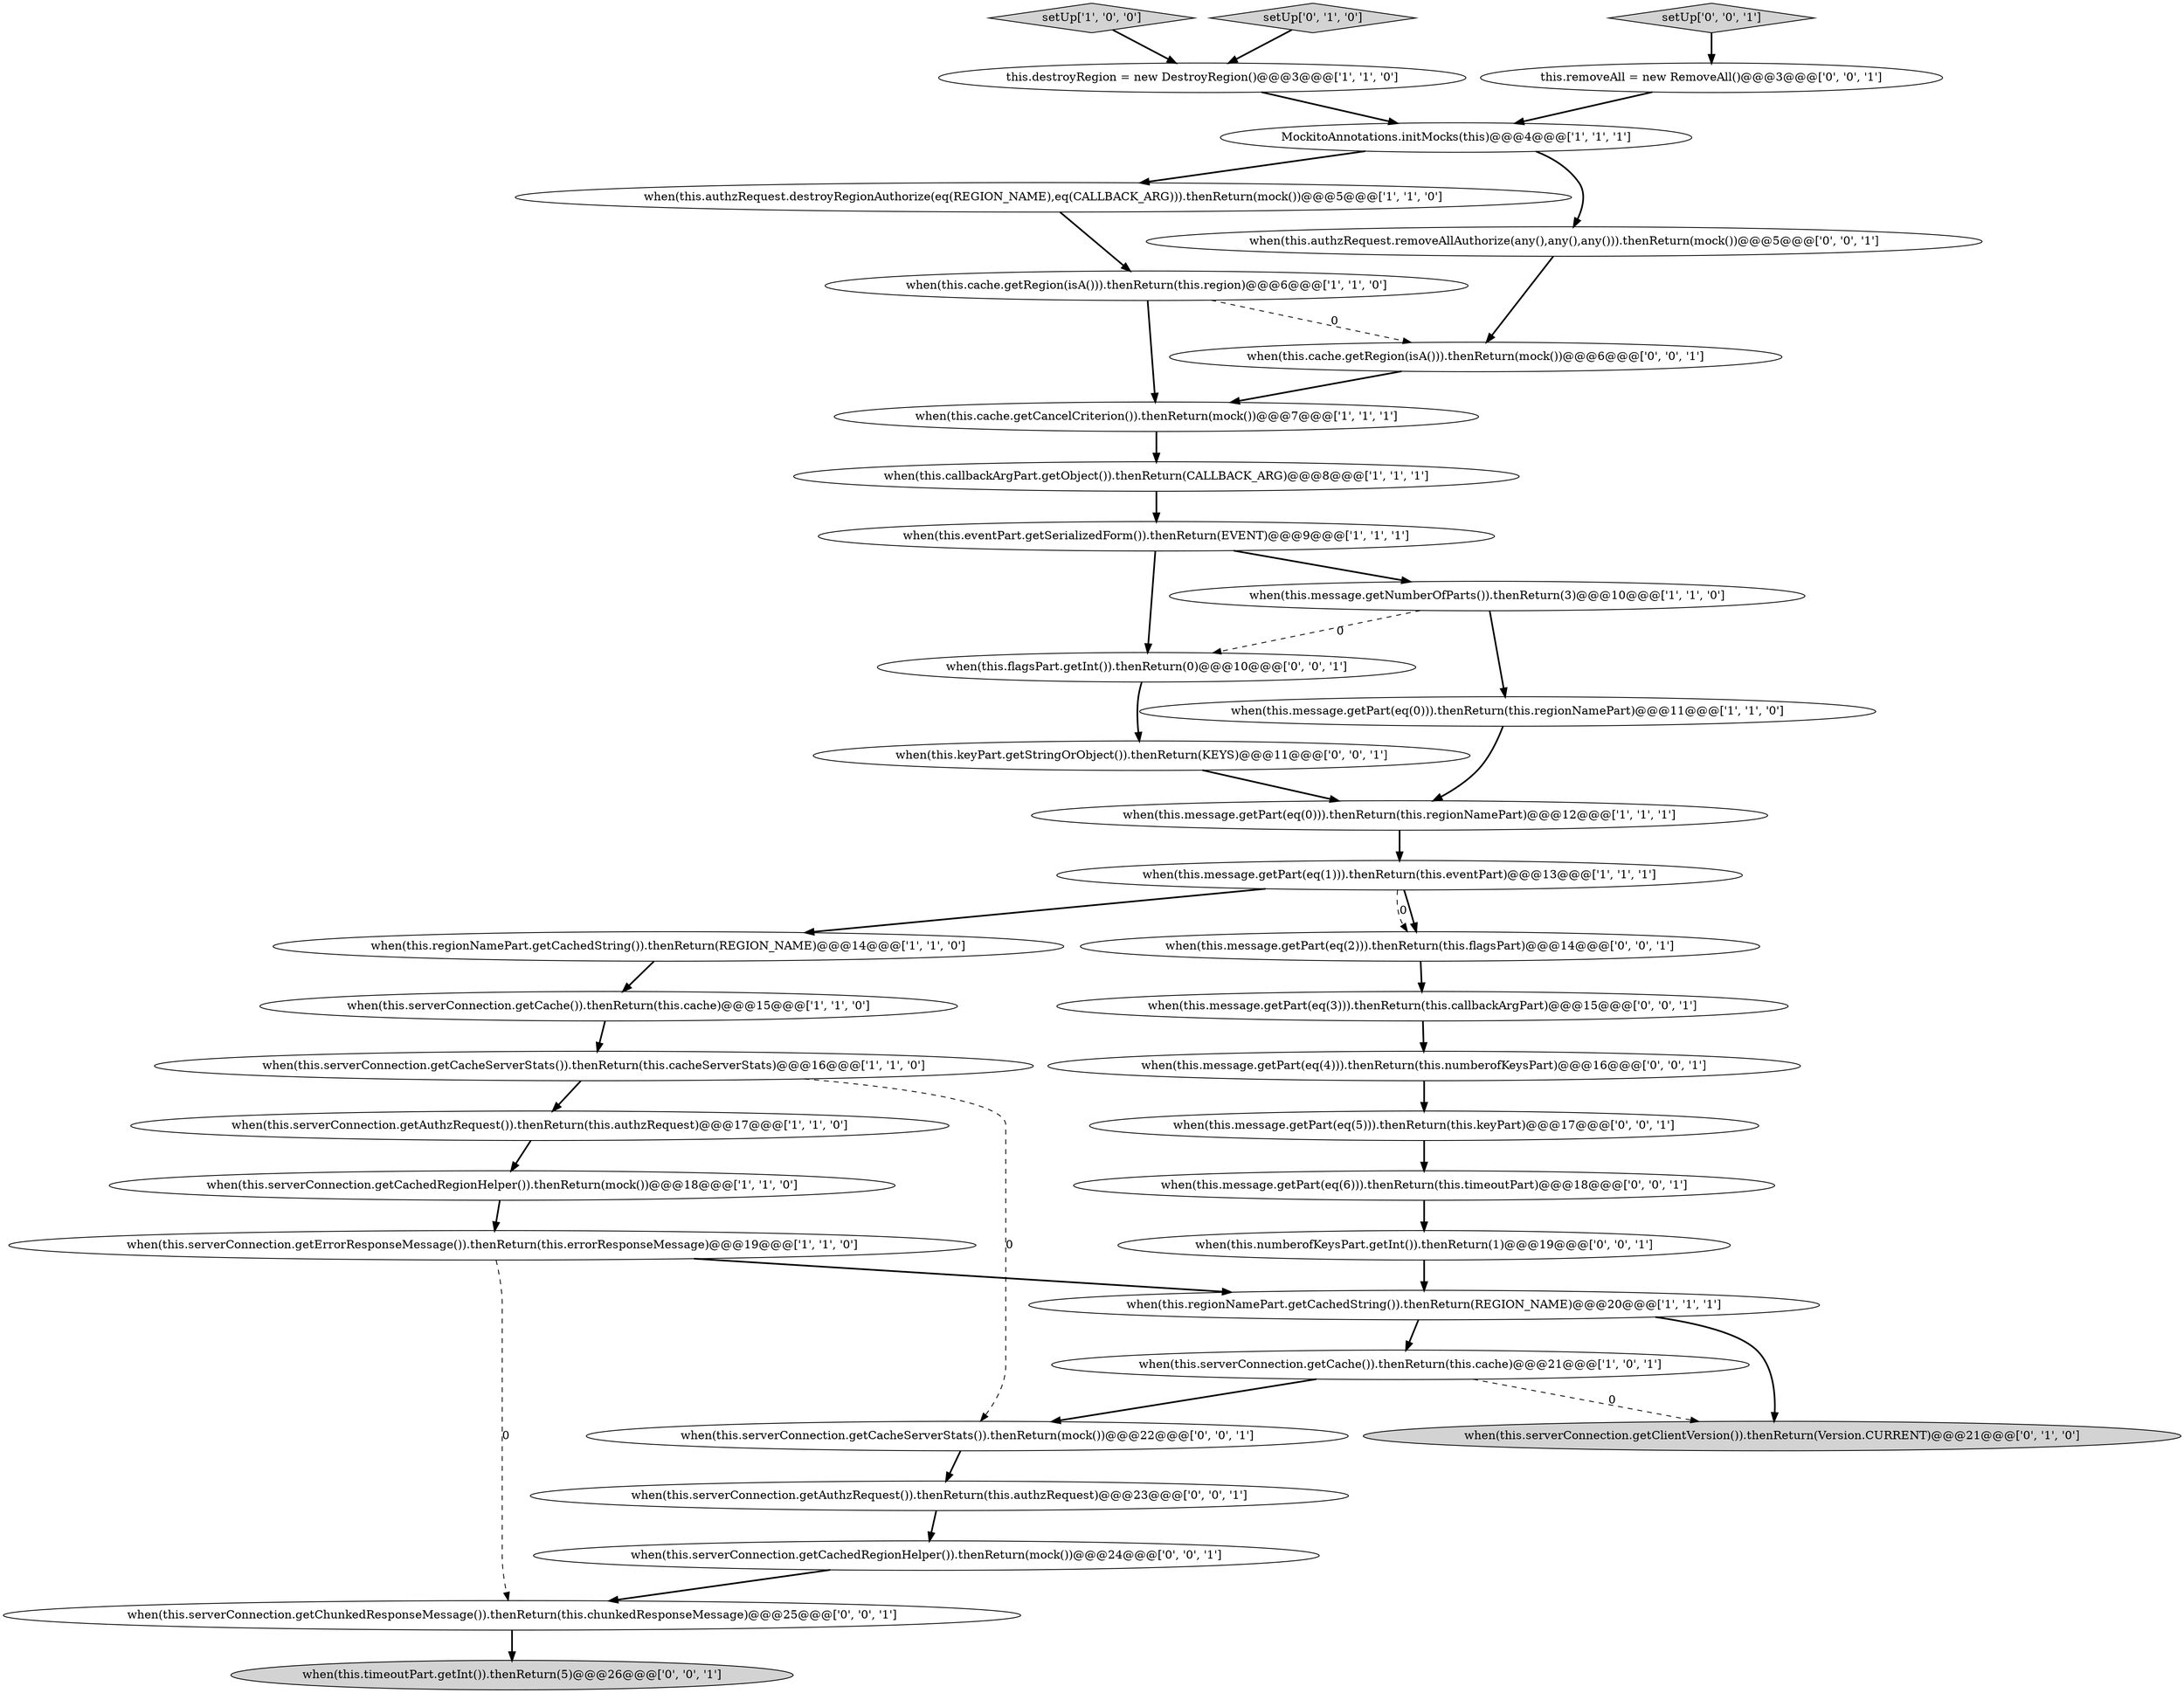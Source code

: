 digraph {
12 [style = filled, label = "when(this.regionNamePart.getCachedString()).thenReturn(REGION_NAME)@@@14@@@['1', '1', '0']", fillcolor = white, shape = ellipse image = "AAA0AAABBB1BBB"];
35 [style = filled, label = "when(this.numberofKeysPart.getInt()).thenReturn(1)@@@19@@@['0', '0', '1']", fillcolor = white, shape = ellipse image = "AAA0AAABBB3BBB"];
21 [style = filled, label = "setUp['0', '1', '0']", fillcolor = lightgray, shape = diamond image = "AAA0AAABBB2BBB"];
14 [style = filled, label = "when(this.serverConnection.getCacheServerStats()).thenReturn(this.cacheServerStats)@@@16@@@['1', '1', '0']", fillcolor = white, shape = ellipse image = "AAA0AAABBB1BBB"];
24 [style = filled, label = "when(this.timeoutPart.getInt()).thenReturn(5)@@@26@@@['0', '0', '1']", fillcolor = lightgray, shape = ellipse image = "AAA0AAABBB3BBB"];
25 [style = filled, label = "when(this.message.getPart(eq(3))).thenReturn(this.callbackArgPart)@@@15@@@['0', '0', '1']", fillcolor = white, shape = ellipse image = "AAA0AAABBB3BBB"];
33 [style = filled, label = "when(this.message.getPart(eq(4))).thenReturn(this.numberofKeysPart)@@@16@@@['0', '0', '1']", fillcolor = white, shape = ellipse image = "AAA0AAABBB3BBB"];
36 [style = filled, label = "when(this.serverConnection.getChunkedResponseMessage()).thenReturn(this.chunkedResponseMessage)@@@25@@@['0', '0', '1']", fillcolor = white, shape = ellipse image = "AAA0AAABBB3BBB"];
10 [style = filled, label = "when(this.serverConnection.getCachedRegionHelper()).thenReturn(mock())@@@18@@@['1', '1', '0']", fillcolor = white, shape = ellipse image = "AAA0AAABBB1BBB"];
20 [style = filled, label = "when(this.serverConnection.getClientVersion()).thenReturn(Version.CURRENT)@@@21@@@['0', '1', '0']", fillcolor = lightgray, shape = ellipse image = "AAA1AAABBB2BBB"];
27 [style = filled, label = "when(this.authzRequest.removeAllAuthorize(any(),any(),any())).thenReturn(mock())@@@5@@@['0', '0', '1']", fillcolor = white, shape = ellipse image = "AAA0AAABBB3BBB"];
23 [style = filled, label = "when(this.message.getPart(eq(2))).thenReturn(this.flagsPart)@@@14@@@['0', '0', '1']", fillcolor = white, shape = ellipse image = "AAA0AAABBB3BBB"];
8 [style = filled, label = "when(this.eventPart.getSerializedForm()).thenReturn(EVENT)@@@9@@@['1', '1', '1']", fillcolor = white, shape = ellipse image = "AAA0AAABBB1BBB"];
30 [style = filled, label = "when(this.serverConnection.getAuthzRequest()).thenReturn(this.authzRequest)@@@23@@@['0', '0', '1']", fillcolor = white, shape = ellipse image = "AAA0AAABBB3BBB"];
32 [style = filled, label = "when(this.serverConnection.getCachedRegionHelper()).thenReturn(mock())@@@24@@@['0', '0', '1']", fillcolor = white, shape = ellipse image = "AAA0AAABBB3BBB"];
5 [style = filled, label = "when(this.cache.getCancelCriterion()).thenReturn(mock())@@@7@@@['1', '1', '1']", fillcolor = white, shape = ellipse image = "AAA0AAABBB1BBB"];
17 [style = filled, label = "when(this.cache.getRegion(isA())).thenReturn(this.region)@@@6@@@['1', '1', '0']", fillcolor = white, shape = ellipse image = "AAA0AAABBB1BBB"];
11 [style = filled, label = "when(this.message.getPart(eq(0))).thenReturn(this.regionNamePart)@@@12@@@['1', '1', '1']", fillcolor = white, shape = ellipse image = "AAA0AAABBB1BBB"];
19 [style = filled, label = "when(this.message.getPart(eq(1))).thenReturn(this.eventPart)@@@13@@@['1', '1', '1']", fillcolor = white, shape = ellipse image = "AAA0AAABBB1BBB"];
3 [style = filled, label = "when(this.message.getNumberOfParts()).thenReturn(3)@@@10@@@['1', '1', '0']", fillcolor = white, shape = ellipse image = "AAA0AAABBB1BBB"];
13 [style = filled, label = "when(this.serverConnection.getCache()).thenReturn(this.cache)@@@21@@@['1', '0', '1']", fillcolor = white, shape = ellipse image = "AAA0AAABBB1BBB"];
7 [style = filled, label = "when(this.callbackArgPart.getObject()).thenReturn(CALLBACK_ARG)@@@8@@@['1', '1', '1']", fillcolor = white, shape = ellipse image = "AAA0AAABBB1BBB"];
28 [style = filled, label = "setUp['0', '0', '1']", fillcolor = lightgray, shape = diamond image = "AAA0AAABBB3BBB"];
1 [style = filled, label = "when(this.regionNamePart.getCachedString()).thenReturn(REGION_NAME)@@@20@@@['1', '1', '1']", fillcolor = white, shape = ellipse image = "AAA0AAABBB1BBB"];
2 [style = filled, label = "MockitoAnnotations.initMocks(this)@@@4@@@['1', '1', '1']", fillcolor = white, shape = ellipse image = "AAA0AAABBB1BBB"];
0 [style = filled, label = "setUp['1', '0', '0']", fillcolor = lightgray, shape = diamond image = "AAA0AAABBB1BBB"];
26 [style = filled, label = "when(this.keyPart.getStringOrObject()).thenReturn(KEYS)@@@11@@@['0', '0', '1']", fillcolor = white, shape = ellipse image = "AAA0AAABBB3BBB"];
15 [style = filled, label = "this.destroyRegion = new DestroyRegion()@@@3@@@['1', '1', '0']", fillcolor = white, shape = ellipse image = "AAA0AAABBB1BBB"];
37 [style = filled, label = "this.removeAll = new RemoveAll()@@@3@@@['0', '0', '1']", fillcolor = white, shape = ellipse image = "AAA0AAABBB3BBB"];
18 [style = filled, label = "when(this.serverConnection.getAuthzRequest()).thenReturn(this.authzRequest)@@@17@@@['1', '1', '0']", fillcolor = white, shape = ellipse image = "AAA0AAABBB1BBB"];
22 [style = filled, label = "when(this.message.getPart(eq(5))).thenReturn(this.keyPart)@@@17@@@['0', '0', '1']", fillcolor = white, shape = ellipse image = "AAA0AAABBB3BBB"];
16 [style = filled, label = "when(this.authzRequest.destroyRegionAuthorize(eq(REGION_NAME),eq(CALLBACK_ARG))).thenReturn(mock())@@@5@@@['1', '1', '0']", fillcolor = white, shape = ellipse image = "AAA0AAABBB1BBB"];
4 [style = filled, label = "when(this.message.getPart(eq(0))).thenReturn(this.regionNamePart)@@@11@@@['1', '1', '0']", fillcolor = white, shape = ellipse image = "AAA0AAABBB1BBB"];
29 [style = filled, label = "when(this.cache.getRegion(isA())).thenReturn(mock())@@@6@@@['0', '0', '1']", fillcolor = white, shape = ellipse image = "AAA0AAABBB3BBB"];
9 [style = filled, label = "when(this.serverConnection.getCache()).thenReturn(this.cache)@@@15@@@['1', '1', '0']", fillcolor = white, shape = ellipse image = "AAA0AAABBB1BBB"];
38 [style = filled, label = "when(this.message.getPart(eq(6))).thenReturn(this.timeoutPart)@@@18@@@['0', '0', '1']", fillcolor = white, shape = ellipse image = "AAA0AAABBB3BBB"];
34 [style = filled, label = "when(this.flagsPart.getInt()).thenReturn(0)@@@10@@@['0', '0', '1']", fillcolor = white, shape = ellipse image = "AAA0AAABBB3BBB"];
6 [style = filled, label = "when(this.serverConnection.getErrorResponseMessage()).thenReturn(this.errorResponseMessage)@@@19@@@['1', '1', '0']", fillcolor = white, shape = ellipse image = "AAA0AAABBB1BBB"];
31 [style = filled, label = "when(this.serverConnection.getCacheServerStats()).thenReturn(mock())@@@22@@@['0', '0', '1']", fillcolor = white, shape = ellipse image = "AAA0AAABBB3BBB"];
22->38 [style = bold, label=""];
23->25 [style = bold, label=""];
7->8 [style = bold, label=""];
10->6 [style = bold, label=""];
21->15 [style = bold, label=""];
14->18 [style = bold, label=""];
4->11 [style = bold, label=""];
25->33 [style = bold, label=""];
29->5 [style = bold, label=""];
13->31 [style = bold, label=""];
37->2 [style = bold, label=""];
19->23 [style = bold, label=""];
15->2 [style = bold, label=""];
8->34 [style = bold, label=""];
8->3 [style = bold, label=""];
35->1 [style = bold, label=""];
27->29 [style = bold, label=""];
32->36 [style = bold, label=""];
12->9 [style = bold, label=""];
19->23 [style = dashed, label="0"];
14->31 [style = dashed, label="0"];
33->22 [style = bold, label=""];
0->15 [style = bold, label=""];
26->11 [style = bold, label=""];
11->19 [style = bold, label=""];
18->10 [style = bold, label=""];
30->32 [style = bold, label=""];
28->37 [style = bold, label=""];
6->36 [style = dashed, label="0"];
38->35 [style = bold, label=""];
9->14 [style = bold, label=""];
2->27 [style = bold, label=""];
36->24 [style = bold, label=""];
2->16 [style = bold, label=""];
13->20 [style = dashed, label="0"];
3->34 [style = dashed, label="0"];
16->17 [style = bold, label=""];
31->30 [style = bold, label=""];
1->20 [style = bold, label=""];
19->12 [style = bold, label=""];
6->1 [style = bold, label=""];
34->26 [style = bold, label=""];
17->29 [style = dashed, label="0"];
17->5 [style = bold, label=""];
5->7 [style = bold, label=""];
3->4 [style = bold, label=""];
1->13 [style = bold, label=""];
}
